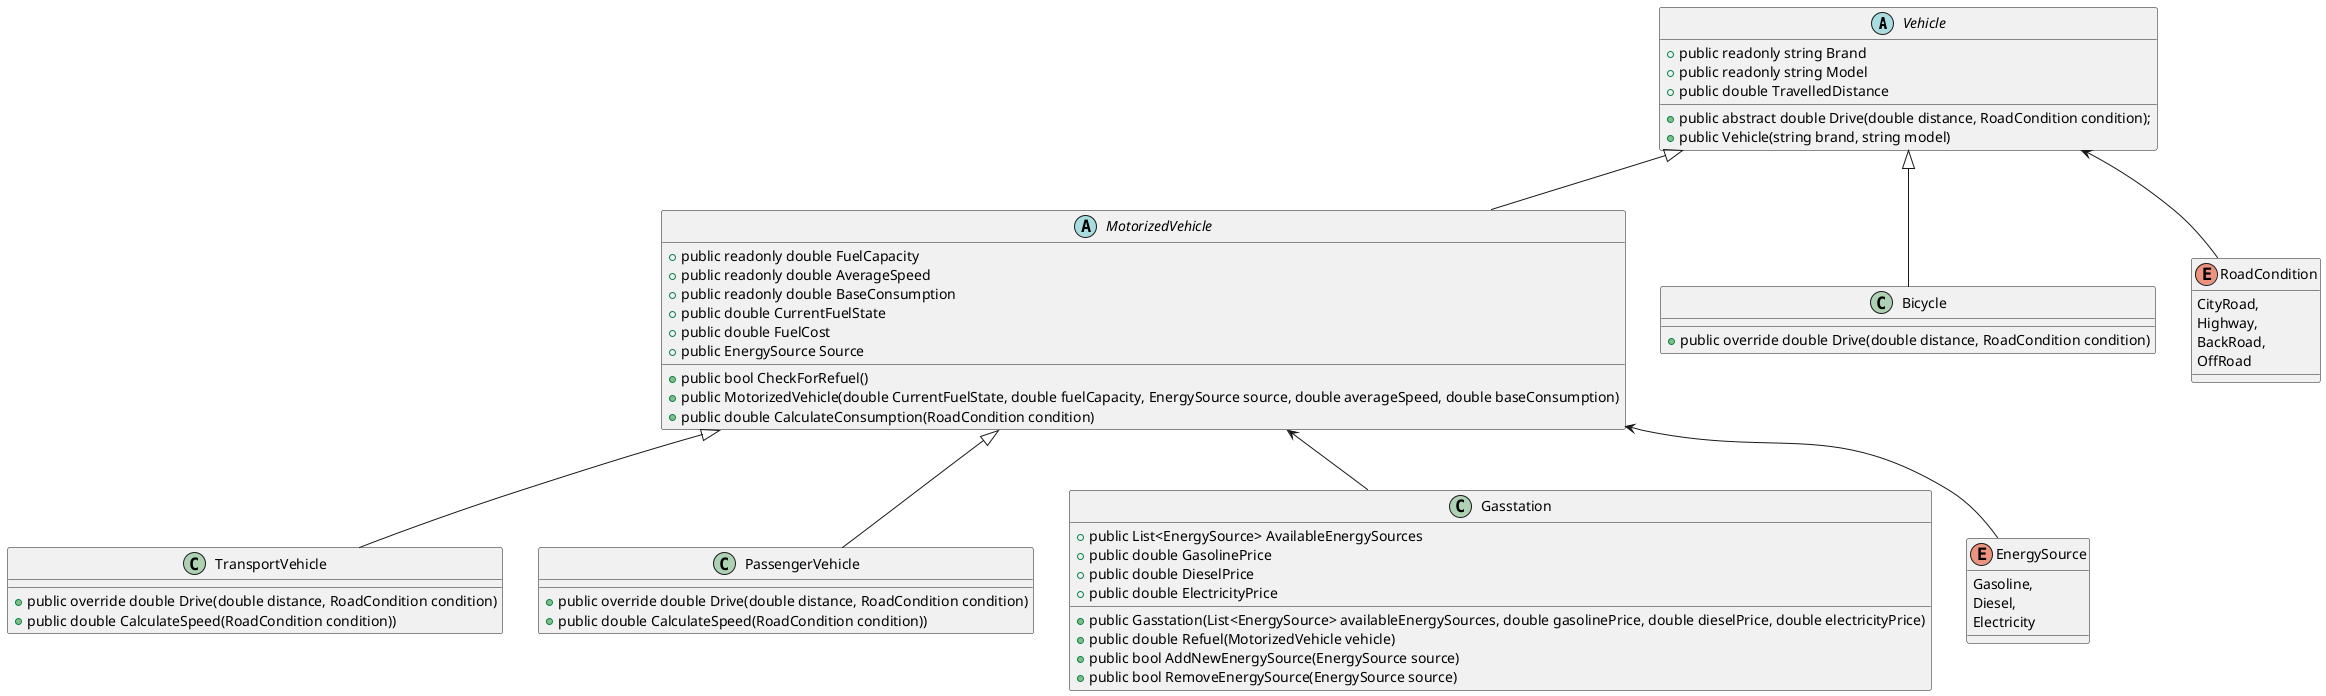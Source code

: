 ﻿@startuml
'https://plantuml.com/sequence-diagram

Vehicle <|-- MotorizedVehicle
MotorizedVehicle <|-- TransportVehicle
MotorizedVehicle <|-- PassengerVehicle
Vehicle <|-- Bicycle
Vehicle <-- RoadCondition
MotorizedVehicle <-- Gasstation
MotorizedVehicle <-- EnergySource
abstract Vehicle
{
    +public readonly string Brand
    +public readonly string Model
    +public double TravelledDistance
    
    +public abstract double Drive(double distance, RoadCondition condition);
    +public Vehicle(string brand, string model)
    
}

class TransportVehicle
{
   
    +public override double Drive(double distance, RoadCondition condition)
    +public double CalculateSpeed(RoadCondition condition))
}

class PassengerVehicle
{
    
    +public override double Drive(double distance, RoadCondition condition)
    +public double CalculateSpeed(RoadCondition condition))
}

abstract MotorizedVehicle
{
    +public readonly double FuelCapacity
    +public readonly double AverageSpeed
    +public readonly double BaseConsumption
    +public double CurrentFuelState
    +public double FuelCost
    +public EnergySource Source
    
    +public bool CheckForRefuel()
    +public MotorizedVehicle(double CurrentFuelState, double fuelCapacity, EnergySource source, double averageSpeed, double baseConsumption)  
    +public double CalculateConsumption(RoadCondition condition)
    
}

class Bicycle
{
    +public override double Drive(double distance, RoadCondition condition)
}

enum RoadCondition
{
    CityRoad,
    Highway,
    BackRoad,
    OffRoad
}

class Gasstation
{
    +public List<EnergySource> AvailableEnergySources
    +public double GasolinePrice
    +public double DieselPrice
    +public double ElectricityPrice
    
    +public Gasstation(List<EnergySource> availableEnergySources, double gasolinePrice, double dieselPrice, double electricityPrice)
    +public double Refuel(MotorizedVehicle vehicle)
    +public bool AddNewEnergySource(EnergySource source)
    +public bool RemoveEnergySource(EnergySource source)
}

enum EnergySource
{
    Gasoline,
    Diesel,
    Electricity
}
@enduml